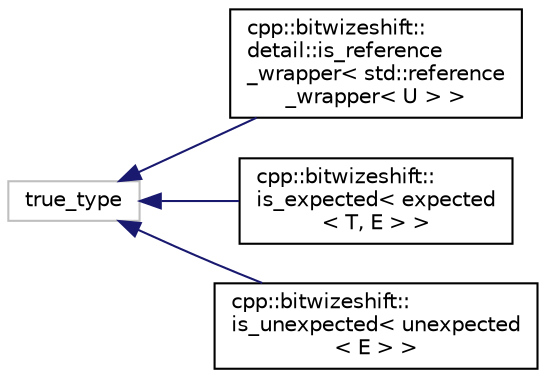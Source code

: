 digraph "Graphical Class Hierarchy"
{
  edge [fontname="Helvetica",fontsize="10",labelfontname="Helvetica",labelfontsize="10"];
  node [fontname="Helvetica",fontsize="10",shape=record];
  rankdir="LR";
  Node2 [label="true_type",height=0.2,width=0.4,color="grey75", fillcolor="white", style="filled"];
  Node2 -> Node0 [dir="back",color="midnightblue",fontsize="10",style="solid",fontname="Helvetica"];
  Node0 [label="cpp::bitwizeshift::\ldetail::is_reference\l_wrapper\< std::reference\l_wrapper\< U \> \>",height=0.2,width=0.4,color="black", fillcolor="white", style="filled",URL="$de/de7/structcpp_1_1bitwizeshift_1_1detail_1_1is__reference__wrapper_3_01std_1_1reference__wrapper_3_01_u_01_4_01_4.html"];
  Node2 -> Node4 [dir="back",color="midnightblue",fontsize="10",style="solid",fontname="Helvetica"];
  Node4 [label="cpp::bitwizeshift::\lis_expected\< expected\l\< T, E \> \>",height=0.2,width=0.4,color="black", fillcolor="white", style="filled",URL="$d3/d12/structcpp_1_1bitwizeshift_1_1is__expected_3_01expected_3_01_t_00_01_e_01_4_01_4.html"];
  Node2 -> Node5 [dir="back",color="midnightblue",fontsize="10",style="solid",fontname="Helvetica"];
  Node5 [label="cpp::bitwizeshift::\lis_unexpected\< unexpected\l\< E \> \>",height=0.2,width=0.4,color="black", fillcolor="white", style="filled",URL="$dc/d6d/structcpp_1_1bitwizeshift_1_1is__unexpected_3_01unexpected_3_01_e_01_4_01_4.html"];
}
